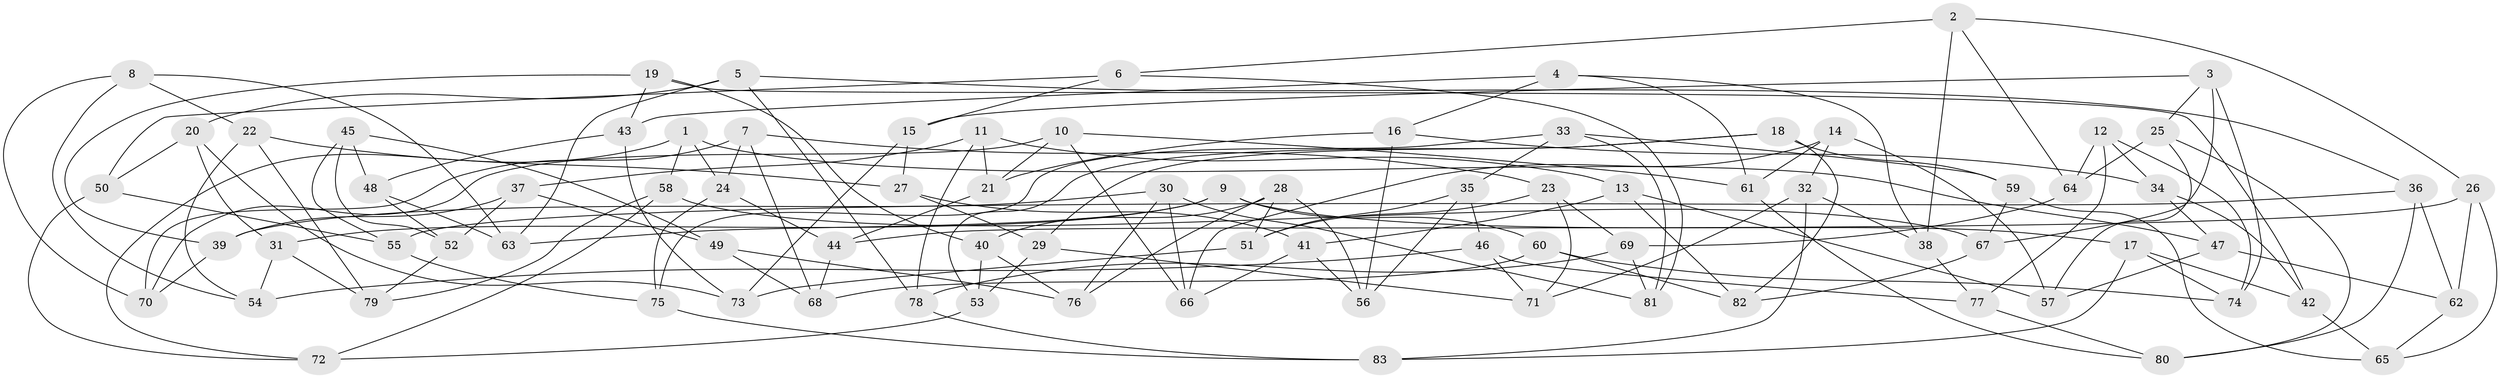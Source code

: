 // coarse degree distribution, {5: 0.1568627450980392, 6: 0.47058823529411764, 4: 0.3333333333333333, 3: 0.0392156862745098}
// Generated by graph-tools (version 1.1) at 2025/24/03/03/25 07:24:25]
// undirected, 83 vertices, 166 edges
graph export_dot {
graph [start="1"]
  node [color=gray90,style=filled];
  1;
  2;
  3;
  4;
  5;
  6;
  7;
  8;
  9;
  10;
  11;
  12;
  13;
  14;
  15;
  16;
  17;
  18;
  19;
  20;
  21;
  22;
  23;
  24;
  25;
  26;
  27;
  28;
  29;
  30;
  31;
  32;
  33;
  34;
  35;
  36;
  37;
  38;
  39;
  40;
  41;
  42;
  43;
  44;
  45;
  46;
  47;
  48;
  49;
  50;
  51;
  52;
  53;
  54;
  55;
  56;
  57;
  58;
  59;
  60;
  61;
  62;
  63;
  64;
  65;
  66;
  67;
  68;
  69;
  70;
  71;
  72;
  73;
  74;
  75;
  76;
  77;
  78;
  79;
  80;
  81;
  82;
  83;
  1 -- 47;
  1 -- 24;
  1 -- 58;
  1 -- 72;
  2 -- 26;
  2 -- 6;
  2 -- 64;
  2 -- 38;
  3 -- 15;
  3 -- 74;
  3 -- 25;
  3 -- 67;
  4 -- 61;
  4 -- 38;
  4 -- 43;
  4 -- 16;
  5 -- 78;
  5 -- 36;
  5 -- 63;
  5 -- 20;
  6 -- 50;
  6 -- 81;
  6 -- 15;
  7 -- 68;
  7 -- 24;
  7 -- 70;
  7 -- 23;
  8 -- 63;
  8 -- 54;
  8 -- 70;
  8 -- 22;
  9 -- 60;
  9 -- 63;
  9 -- 17;
  9 -- 31;
  10 -- 21;
  10 -- 70;
  10 -- 66;
  10 -- 61;
  11 -- 37;
  11 -- 13;
  11 -- 21;
  11 -- 78;
  12 -- 34;
  12 -- 77;
  12 -- 74;
  12 -- 64;
  13 -- 82;
  13 -- 57;
  13 -- 41;
  14 -- 61;
  14 -- 66;
  14 -- 32;
  14 -- 57;
  15 -- 27;
  15 -- 73;
  16 -- 34;
  16 -- 56;
  16 -- 21;
  17 -- 83;
  17 -- 42;
  17 -- 74;
  18 -- 53;
  18 -- 29;
  18 -- 82;
  18 -- 59;
  19 -- 42;
  19 -- 43;
  19 -- 40;
  19 -- 39;
  20 -- 50;
  20 -- 73;
  20 -- 31;
  21 -- 44;
  22 -- 79;
  22 -- 27;
  22 -- 54;
  23 -- 51;
  23 -- 69;
  23 -- 71;
  24 -- 75;
  24 -- 44;
  25 -- 64;
  25 -- 80;
  25 -- 57;
  26 -- 65;
  26 -- 62;
  26 -- 44;
  27 -- 29;
  27 -- 41;
  28 -- 51;
  28 -- 56;
  28 -- 40;
  28 -- 76;
  29 -- 53;
  29 -- 71;
  30 -- 81;
  30 -- 66;
  30 -- 76;
  30 -- 39;
  31 -- 54;
  31 -- 79;
  32 -- 71;
  32 -- 38;
  32 -- 83;
  33 -- 35;
  33 -- 81;
  33 -- 75;
  33 -- 59;
  34 -- 42;
  34 -- 47;
  35 -- 46;
  35 -- 51;
  35 -- 56;
  36 -- 62;
  36 -- 55;
  36 -- 80;
  37 -- 52;
  37 -- 49;
  37 -- 39;
  38 -- 77;
  39 -- 70;
  40 -- 76;
  40 -- 53;
  41 -- 66;
  41 -- 56;
  42 -- 65;
  43 -- 73;
  43 -- 48;
  44 -- 68;
  45 -- 55;
  45 -- 48;
  45 -- 52;
  45 -- 49;
  46 -- 54;
  46 -- 71;
  46 -- 77;
  47 -- 62;
  47 -- 57;
  48 -- 52;
  48 -- 63;
  49 -- 68;
  49 -- 76;
  50 -- 72;
  50 -- 55;
  51 -- 73;
  52 -- 79;
  53 -- 72;
  55 -- 75;
  58 -- 79;
  58 -- 72;
  58 -- 67;
  59 -- 65;
  59 -- 67;
  60 -- 74;
  60 -- 68;
  60 -- 82;
  61 -- 80;
  62 -- 65;
  64 -- 69;
  67 -- 82;
  69 -- 81;
  69 -- 78;
  75 -- 83;
  77 -- 80;
  78 -- 83;
}
